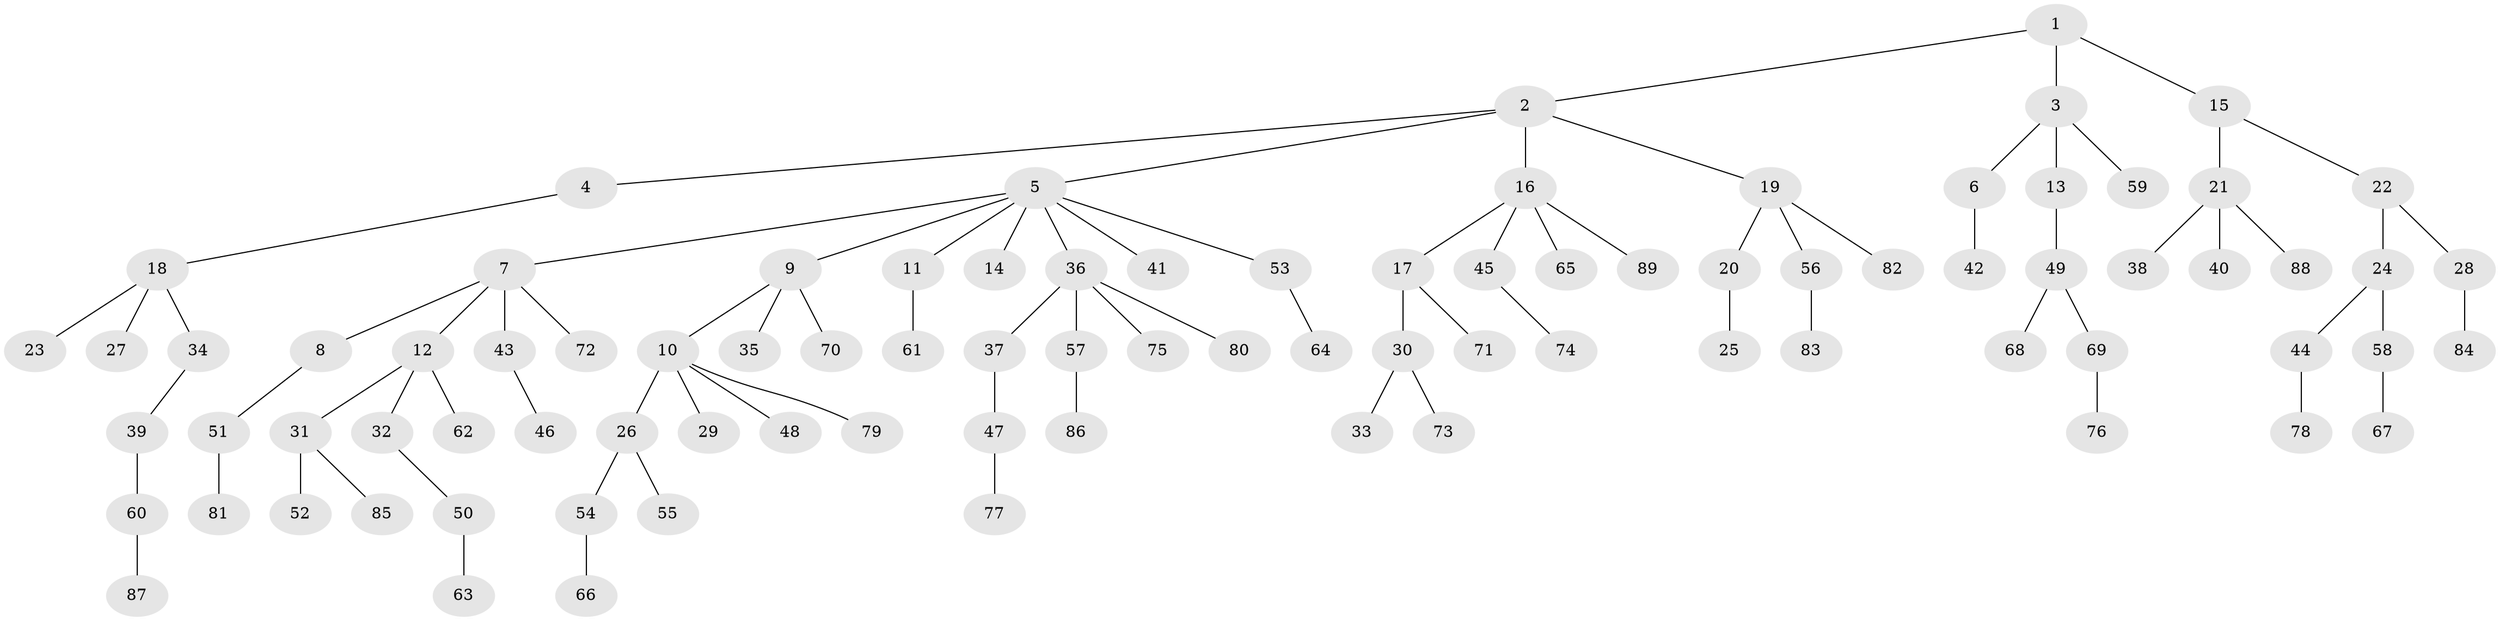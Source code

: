 // coarse degree distribution, {6: 0.01639344262295082, 4: 0.08196721311475409, 2: 0.13114754098360656, 10: 0.01639344262295082, 1: 0.639344262295082, 7: 0.01639344262295082, 5: 0.03278688524590164, 3: 0.06557377049180328}
// Generated by graph-tools (version 1.1) at 2025/24/03/03/25 07:24:06]
// undirected, 89 vertices, 88 edges
graph export_dot {
graph [start="1"]
  node [color=gray90,style=filled];
  1;
  2;
  3;
  4;
  5;
  6;
  7;
  8;
  9;
  10;
  11;
  12;
  13;
  14;
  15;
  16;
  17;
  18;
  19;
  20;
  21;
  22;
  23;
  24;
  25;
  26;
  27;
  28;
  29;
  30;
  31;
  32;
  33;
  34;
  35;
  36;
  37;
  38;
  39;
  40;
  41;
  42;
  43;
  44;
  45;
  46;
  47;
  48;
  49;
  50;
  51;
  52;
  53;
  54;
  55;
  56;
  57;
  58;
  59;
  60;
  61;
  62;
  63;
  64;
  65;
  66;
  67;
  68;
  69;
  70;
  71;
  72;
  73;
  74;
  75;
  76;
  77;
  78;
  79;
  80;
  81;
  82;
  83;
  84;
  85;
  86;
  87;
  88;
  89;
  1 -- 2;
  1 -- 3;
  1 -- 15;
  2 -- 4;
  2 -- 5;
  2 -- 16;
  2 -- 19;
  3 -- 6;
  3 -- 13;
  3 -- 59;
  4 -- 18;
  5 -- 7;
  5 -- 9;
  5 -- 11;
  5 -- 14;
  5 -- 36;
  5 -- 41;
  5 -- 53;
  6 -- 42;
  7 -- 8;
  7 -- 12;
  7 -- 43;
  7 -- 72;
  8 -- 51;
  9 -- 10;
  9 -- 35;
  9 -- 70;
  10 -- 26;
  10 -- 29;
  10 -- 48;
  10 -- 79;
  11 -- 61;
  12 -- 31;
  12 -- 32;
  12 -- 62;
  13 -- 49;
  15 -- 21;
  15 -- 22;
  16 -- 17;
  16 -- 45;
  16 -- 65;
  16 -- 89;
  17 -- 30;
  17 -- 71;
  18 -- 23;
  18 -- 27;
  18 -- 34;
  19 -- 20;
  19 -- 56;
  19 -- 82;
  20 -- 25;
  21 -- 38;
  21 -- 40;
  21 -- 88;
  22 -- 24;
  22 -- 28;
  24 -- 44;
  24 -- 58;
  26 -- 54;
  26 -- 55;
  28 -- 84;
  30 -- 33;
  30 -- 73;
  31 -- 52;
  31 -- 85;
  32 -- 50;
  34 -- 39;
  36 -- 37;
  36 -- 57;
  36 -- 75;
  36 -- 80;
  37 -- 47;
  39 -- 60;
  43 -- 46;
  44 -- 78;
  45 -- 74;
  47 -- 77;
  49 -- 68;
  49 -- 69;
  50 -- 63;
  51 -- 81;
  53 -- 64;
  54 -- 66;
  56 -- 83;
  57 -- 86;
  58 -- 67;
  60 -- 87;
  69 -- 76;
}

